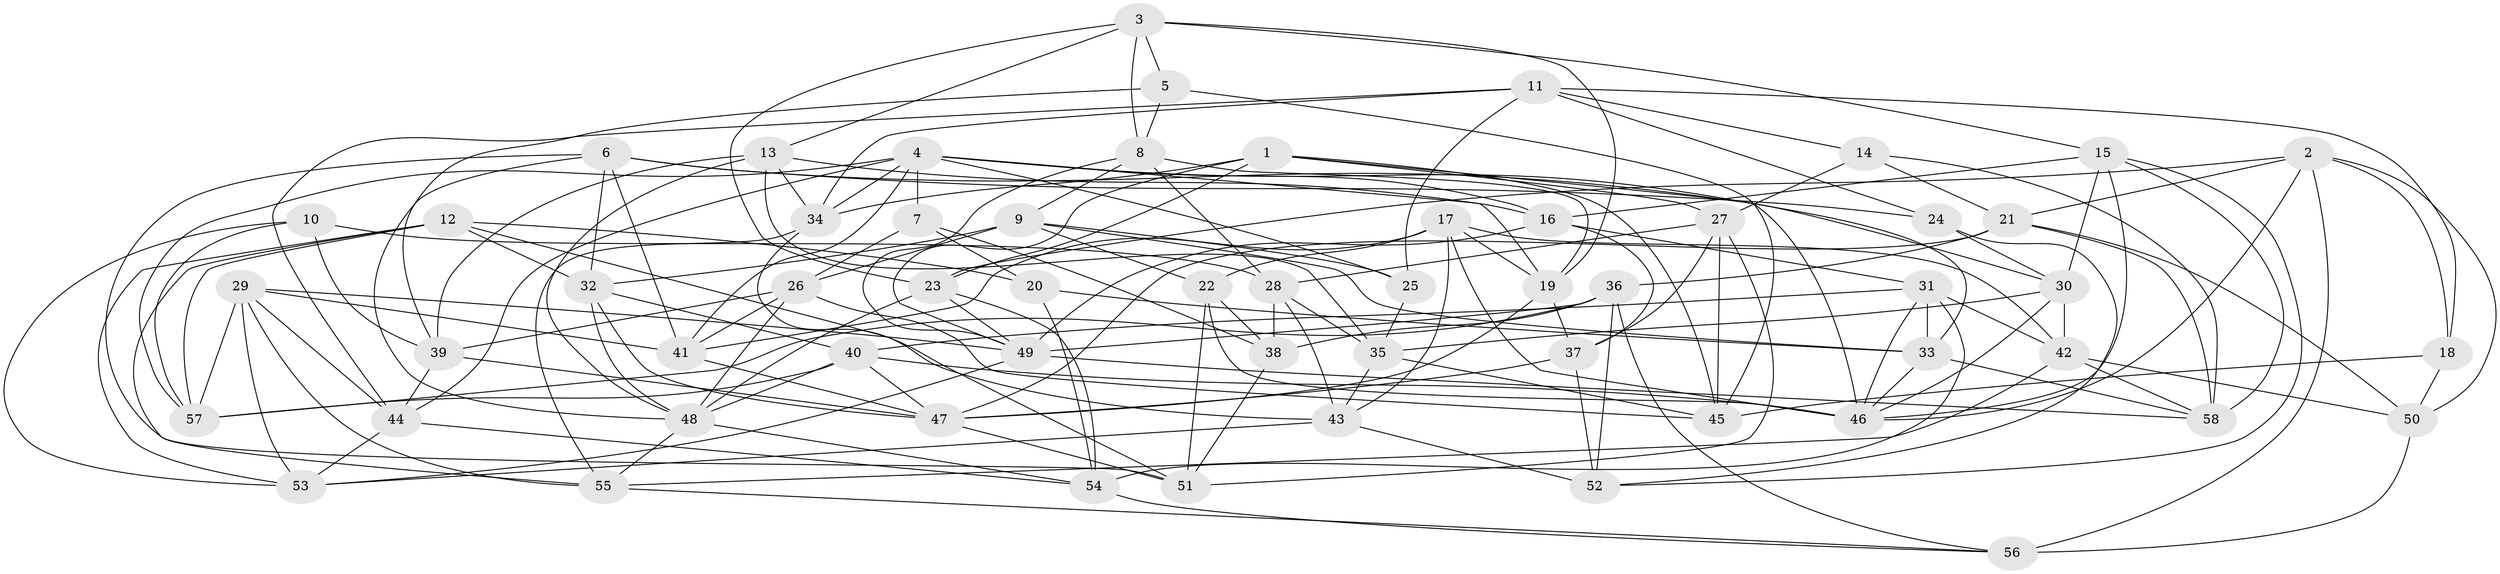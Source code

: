 // original degree distribution, {4: 1.0}
// Generated by graph-tools (version 1.1) at 2025/27/03/09/25 03:27:00]
// undirected, 58 vertices, 169 edges
graph export_dot {
graph [start="1"]
  node [color=gray90,style=filled];
  1;
  2;
  3;
  4;
  5;
  6;
  7;
  8;
  9;
  10;
  11;
  12;
  13;
  14;
  15;
  16;
  17;
  18;
  19;
  20;
  21;
  22;
  23;
  24;
  25;
  26;
  27;
  28;
  29;
  30;
  31;
  32;
  33;
  34;
  35;
  36;
  37;
  38;
  39;
  40;
  41;
  42;
  43;
  44;
  45;
  46;
  47;
  48;
  49;
  50;
  51;
  52;
  53;
  54;
  55;
  56;
  57;
  58;
  1 -- 23 [weight=1.0];
  1 -- 27 [weight=1.0];
  1 -- 34 [weight=1.0];
  1 -- 45 [weight=1.0];
  1 -- 46 [weight=1.0];
  1 -- 49 [weight=1.0];
  2 -- 18 [weight=1.0];
  2 -- 21 [weight=1.0];
  2 -- 23 [weight=1.0];
  2 -- 46 [weight=1.0];
  2 -- 50 [weight=1.0];
  2 -- 56 [weight=1.0];
  3 -- 5 [weight=1.0];
  3 -- 8 [weight=1.0];
  3 -- 13 [weight=1.0];
  3 -- 15 [weight=1.0];
  3 -- 19 [weight=1.0];
  3 -- 23 [weight=1.0];
  4 -- 7 [weight=2.0];
  4 -- 16 [weight=1.0];
  4 -- 19 [weight=1.0];
  4 -- 25 [weight=1.0];
  4 -- 33 [weight=1.0];
  4 -- 34 [weight=1.0];
  4 -- 41 [weight=1.0];
  4 -- 44 [weight=1.0];
  4 -- 57 [weight=1.0];
  5 -- 8 [weight=1.0];
  5 -- 39 [weight=1.0];
  5 -- 45 [weight=1.0];
  6 -- 24 [weight=1.0];
  6 -- 30 [weight=1.0];
  6 -- 32 [weight=1.0];
  6 -- 41 [weight=1.0];
  6 -- 48 [weight=1.0];
  6 -- 51 [weight=1.0];
  7 -- 20 [weight=1.0];
  7 -- 26 [weight=1.0];
  7 -- 38 [weight=2.0];
  8 -- 9 [weight=1.0];
  8 -- 19 [weight=1.0];
  8 -- 28 [weight=1.0];
  8 -- 49 [weight=1.0];
  9 -- 22 [weight=1.0];
  9 -- 25 [weight=1.0];
  9 -- 26 [weight=1.0];
  9 -- 32 [weight=1.0];
  9 -- 33 [weight=1.0];
  10 -- 28 [weight=1.0];
  10 -- 39 [weight=1.0];
  10 -- 53 [weight=1.0];
  10 -- 57 [weight=1.0];
  11 -- 14 [weight=1.0];
  11 -- 18 [weight=1.0];
  11 -- 24 [weight=1.0];
  11 -- 25 [weight=1.0];
  11 -- 34 [weight=1.0];
  11 -- 44 [weight=1.0];
  12 -- 20 [weight=1.0];
  12 -- 32 [weight=1.0];
  12 -- 43 [weight=1.0];
  12 -- 53 [weight=1.0];
  12 -- 55 [weight=1.0];
  12 -- 57 [weight=1.0];
  13 -- 16 [weight=1.0];
  13 -- 34 [weight=1.0];
  13 -- 35 [weight=1.0];
  13 -- 39 [weight=1.0];
  13 -- 48 [weight=1.0];
  14 -- 21 [weight=1.0];
  14 -- 27 [weight=1.0];
  14 -- 58 [weight=1.0];
  15 -- 16 [weight=1.0];
  15 -- 30 [weight=1.0];
  15 -- 46 [weight=1.0];
  15 -- 52 [weight=1.0];
  15 -- 58 [weight=1.0];
  16 -- 31 [weight=1.0];
  16 -- 37 [weight=1.0];
  16 -- 49 [weight=1.0];
  17 -- 19 [weight=1.0];
  17 -- 22 [weight=1.0];
  17 -- 41 [weight=1.0];
  17 -- 42 [weight=1.0];
  17 -- 43 [weight=1.0];
  17 -- 46 [weight=1.0];
  18 -- 45 [weight=1.0];
  18 -- 50 [weight=1.0];
  19 -- 37 [weight=1.0];
  19 -- 47 [weight=1.0];
  20 -- 33 [weight=1.0];
  20 -- 54 [weight=1.0];
  21 -- 36 [weight=1.0];
  21 -- 47 [weight=1.0];
  21 -- 50 [weight=1.0];
  21 -- 58 [weight=1.0];
  22 -- 38 [weight=1.0];
  22 -- 46 [weight=2.0];
  22 -- 51 [weight=1.0];
  23 -- 48 [weight=1.0];
  23 -- 49 [weight=1.0];
  23 -- 54 [weight=1.0];
  24 -- 30 [weight=1.0];
  24 -- 52 [weight=1.0];
  25 -- 35 [weight=1.0];
  26 -- 39 [weight=1.0];
  26 -- 41 [weight=1.0];
  26 -- 45 [weight=1.0];
  26 -- 48 [weight=1.0];
  27 -- 28 [weight=1.0];
  27 -- 37 [weight=1.0];
  27 -- 45 [weight=1.0];
  27 -- 51 [weight=1.0];
  28 -- 35 [weight=1.0];
  28 -- 38 [weight=1.0];
  28 -- 43 [weight=1.0];
  29 -- 41 [weight=1.0];
  29 -- 44 [weight=1.0];
  29 -- 49 [weight=1.0];
  29 -- 53 [weight=1.0];
  29 -- 55 [weight=1.0];
  29 -- 57 [weight=1.0];
  30 -- 35 [weight=1.0];
  30 -- 42 [weight=1.0];
  30 -- 46 [weight=1.0];
  31 -- 33 [weight=1.0];
  31 -- 40 [weight=1.0];
  31 -- 42 [weight=1.0];
  31 -- 46 [weight=1.0];
  31 -- 54 [weight=1.0];
  32 -- 40 [weight=1.0];
  32 -- 47 [weight=1.0];
  32 -- 48 [weight=1.0];
  33 -- 46 [weight=1.0];
  33 -- 58 [weight=1.0];
  34 -- 51 [weight=1.0];
  34 -- 55 [weight=1.0];
  35 -- 43 [weight=1.0];
  35 -- 45 [weight=1.0];
  36 -- 38 [weight=1.0];
  36 -- 49 [weight=1.0];
  36 -- 52 [weight=1.0];
  36 -- 56 [weight=1.0];
  36 -- 57 [weight=1.0];
  37 -- 47 [weight=1.0];
  37 -- 52 [weight=2.0];
  38 -- 51 [weight=1.0];
  39 -- 44 [weight=1.0];
  39 -- 47 [weight=1.0];
  40 -- 46 [weight=1.0];
  40 -- 47 [weight=1.0];
  40 -- 48 [weight=1.0];
  40 -- 57 [weight=1.0];
  41 -- 47 [weight=1.0];
  42 -- 50 [weight=1.0];
  42 -- 55 [weight=1.0];
  42 -- 58 [weight=1.0];
  43 -- 52 [weight=1.0];
  43 -- 53 [weight=1.0];
  44 -- 53 [weight=1.0];
  44 -- 54 [weight=1.0];
  47 -- 51 [weight=1.0];
  48 -- 54 [weight=1.0];
  48 -- 55 [weight=1.0];
  49 -- 53 [weight=1.0];
  49 -- 58 [weight=1.0];
  50 -- 56 [weight=2.0];
  54 -- 56 [weight=1.0];
  55 -- 56 [weight=1.0];
}
